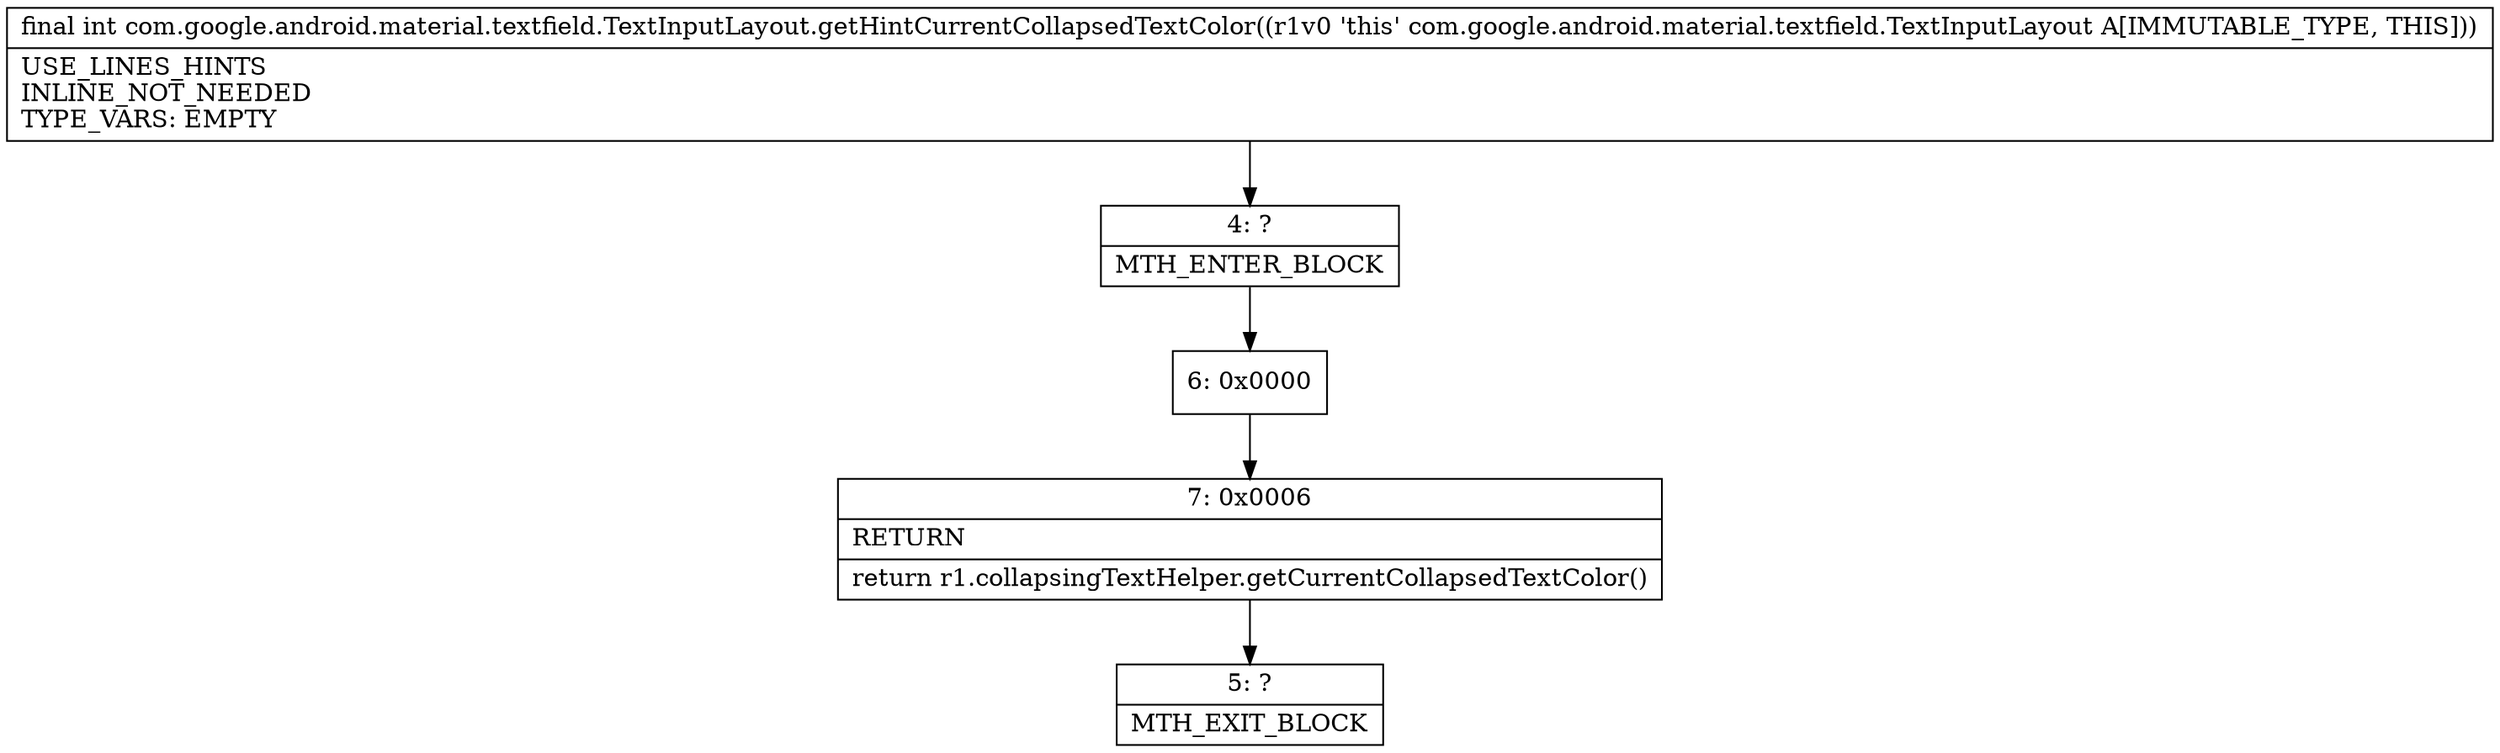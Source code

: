 digraph "CFG forcom.google.android.material.textfield.TextInputLayout.getHintCurrentCollapsedTextColor()I" {
Node_4 [shape=record,label="{4\:\ ?|MTH_ENTER_BLOCK\l}"];
Node_6 [shape=record,label="{6\:\ 0x0000}"];
Node_7 [shape=record,label="{7\:\ 0x0006|RETURN\l|return r1.collapsingTextHelper.getCurrentCollapsedTextColor()\l}"];
Node_5 [shape=record,label="{5\:\ ?|MTH_EXIT_BLOCK\l}"];
MethodNode[shape=record,label="{final int com.google.android.material.textfield.TextInputLayout.getHintCurrentCollapsedTextColor((r1v0 'this' com.google.android.material.textfield.TextInputLayout A[IMMUTABLE_TYPE, THIS]))  | USE_LINES_HINTS\lINLINE_NOT_NEEDED\lTYPE_VARS: EMPTY\l}"];
MethodNode -> Node_4;Node_4 -> Node_6;
Node_6 -> Node_7;
Node_7 -> Node_5;
}

